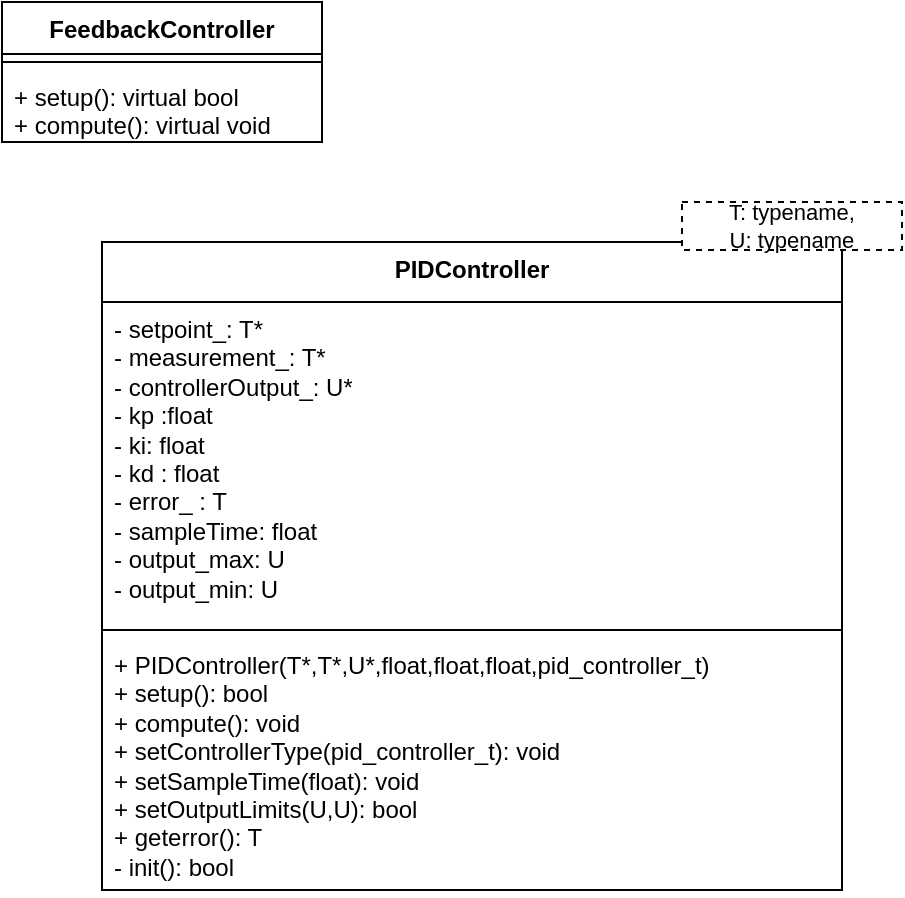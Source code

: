 <mxfile version="24.2.7" type="github">
  <diagram name="Page-1" id="KFsY79JGW7OIFpEs8pLU">
    <mxGraphModel dx="598" dy="290" grid="1" gridSize="10" guides="1" tooltips="1" connect="1" arrows="1" fold="1" page="1" pageScale="1" pageWidth="850" pageHeight="1100" math="0" shadow="0">
      <root>
        <mxCell id="0" />
        <mxCell id="1" parent="0" />
        <mxCell id="GJ6rvG1zgliPvVbf_JiR-2" value="FeedbackController" style="swimlane;fontStyle=1;align=center;verticalAlign=top;childLayout=stackLayout;horizontal=1;startSize=26;horizontalStack=0;resizeParent=1;resizeParentMax=0;resizeLast=0;collapsible=1;marginBottom=0;whiteSpace=wrap;html=1;" vertex="1" parent="1">
          <mxGeometry x="220" y="130" width="160" height="70" as="geometry" />
        </mxCell>
        <mxCell id="GJ6rvG1zgliPvVbf_JiR-4" value="" style="line;strokeWidth=1;fillColor=none;align=left;verticalAlign=middle;spacingTop=-1;spacingLeft=3;spacingRight=3;rotatable=0;labelPosition=right;points=[];portConstraint=eastwest;strokeColor=inherit;" vertex="1" parent="GJ6rvG1zgliPvVbf_JiR-2">
          <mxGeometry y="26" width="160" height="8" as="geometry" />
        </mxCell>
        <mxCell id="GJ6rvG1zgliPvVbf_JiR-5" value="&lt;div&gt;+ setup(): virtual bool&lt;/div&gt;&lt;div&gt;+ compute(): virtual void&lt;br&gt;&lt;/div&gt;" style="text;strokeColor=none;fillColor=none;align=left;verticalAlign=top;spacingLeft=4;spacingRight=4;overflow=hidden;rotatable=0;points=[[0,0.5],[1,0.5]];portConstraint=eastwest;whiteSpace=wrap;html=1;" vertex="1" parent="GJ6rvG1zgliPvVbf_JiR-2">
          <mxGeometry y="34" width="160" height="36" as="geometry" />
        </mxCell>
        <mxCell id="GJ6rvG1zgliPvVbf_JiR-6" value="PIDController" style="swimlane;fontStyle=1;align=center;verticalAlign=top;childLayout=stackLayout;horizontal=1;startSize=30;horizontalStack=0;resizeParent=1;resizeParentMax=0;resizeLast=0;collapsible=1;marginBottom=0;whiteSpace=wrap;html=1;" vertex="1" parent="1">
          <mxGeometry x="270" y="250" width="370" height="324" as="geometry" />
        </mxCell>
        <mxCell id="GJ6rvG1zgliPvVbf_JiR-7" value="&lt;div&gt;- setpoint_: T*&lt;/div&gt;&lt;div&gt;- measurement_: T*&lt;/div&gt;&lt;div&gt;- controllerOutput_: U*&lt;/div&gt;&lt;div&gt;- kp :float&lt;/div&gt;&lt;div&gt;- ki: float&lt;/div&gt;&lt;div&gt;- kd : float&lt;/div&gt;&lt;div&gt;- error_ : T&lt;/div&gt;&lt;div&gt;- sampleTime: float&lt;/div&gt;&lt;div&gt;- output_max: U&lt;br&gt;&lt;/div&gt;&lt;div&gt;- output_min: U&lt;br&gt;&lt;/div&gt;" style="text;strokeColor=none;fillColor=none;align=left;verticalAlign=top;spacingLeft=4;spacingRight=4;overflow=hidden;rotatable=0;points=[[0,0.5],[1,0.5]];portConstraint=eastwest;whiteSpace=wrap;html=1;" vertex="1" parent="GJ6rvG1zgliPvVbf_JiR-6">
          <mxGeometry y="30" width="370" height="160" as="geometry" />
        </mxCell>
        <mxCell id="GJ6rvG1zgliPvVbf_JiR-8" value="" style="line;strokeWidth=1;fillColor=none;align=left;verticalAlign=middle;spacingTop=-1;spacingLeft=3;spacingRight=3;rotatable=0;labelPosition=right;points=[];portConstraint=eastwest;strokeColor=inherit;" vertex="1" parent="GJ6rvG1zgliPvVbf_JiR-6">
          <mxGeometry y="190" width="370" height="8" as="geometry" />
        </mxCell>
        <mxCell id="GJ6rvG1zgliPvVbf_JiR-9" value="&lt;div&gt;+ PIDController(T*,T*,U*,float,float,float,pid_controller_t)&lt;br&gt;&lt;/div&gt;&lt;div&gt;+ setup(): bool&lt;/div&gt;&lt;div&gt;+ compute(): void&lt;/div&gt;&lt;div&gt;+ setControllerType(pid_controller_t): void&lt;/div&gt;&lt;div&gt;+ setSampleTime(float): void&lt;br&gt;&lt;/div&gt;&lt;div&gt;+ setOutputLimits(U,U): bool&lt;/div&gt;&lt;div&gt;+ geterror(): T&lt;/div&gt;&lt;div&gt;- init(): bool &lt;br&gt;&lt;/div&gt;" style="text;strokeColor=none;fillColor=none;align=left;verticalAlign=top;spacingLeft=4;spacingRight=4;overflow=hidden;rotatable=0;points=[[0,0.5],[1,0.5]];portConstraint=eastwest;whiteSpace=wrap;html=1;" vertex="1" parent="GJ6rvG1zgliPvVbf_JiR-6">
          <mxGeometry y="198" width="370" height="126" as="geometry" />
        </mxCell>
        <mxCell id="GJ6rvG1zgliPvVbf_JiR-17" value="&lt;div style=&quot;font-size: 11px;&quot;&gt;&lt;font style=&quot;font-size: 11px;&quot;&gt;T: typename,&lt;/font&gt;&lt;/div&gt;&lt;div style=&quot;font-size: 11px;&quot;&gt;&lt;font style=&quot;font-size: 11px;&quot;&gt;U: typename&lt;b&gt;&lt;br&gt;&lt;/b&gt;&lt;/font&gt;&lt;/div&gt;" style="rounded=0;whiteSpace=wrap;html=1;dashed=1;" vertex="1" parent="1">
          <mxGeometry x="560" y="230" width="110" height="24" as="geometry" />
        </mxCell>
      </root>
    </mxGraphModel>
  </diagram>
</mxfile>
